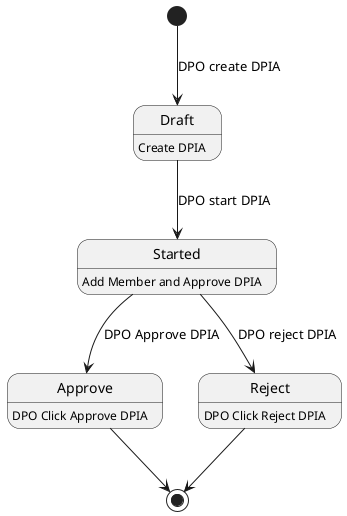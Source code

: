 @startuml
state  Draft  : Create DPIA
state  Started : Add Member and Approve DPIA  
state  Approve : DPO Click Approve DPIA
state  Reject : DPO Click Reject DPIA 

[*] --> Draft : DPO create DPIA
Draft --> Started : DPO start DPIA
Started --> Approve : DPO Approve DPIA
Started --> Reject : DPO reject DPIA 
Approve --> [*]
Reject --> [*]
@enduml
